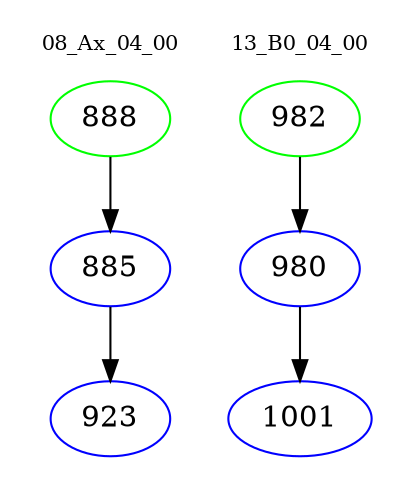 digraph{
subgraph cluster_0 {
color = white
label = "08_Ax_04_00";
fontsize=10;
T0_888 [label="888", color="green"]
T0_888 -> T0_885 [color="black"]
T0_885 [label="885", color="blue"]
T0_885 -> T0_923 [color="black"]
T0_923 [label="923", color="blue"]
}
subgraph cluster_1 {
color = white
label = "13_B0_04_00";
fontsize=10;
T1_982 [label="982", color="green"]
T1_982 -> T1_980 [color="black"]
T1_980 [label="980", color="blue"]
T1_980 -> T1_1001 [color="black"]
T1_1001 [label="1001", color="blue"]
}
}
